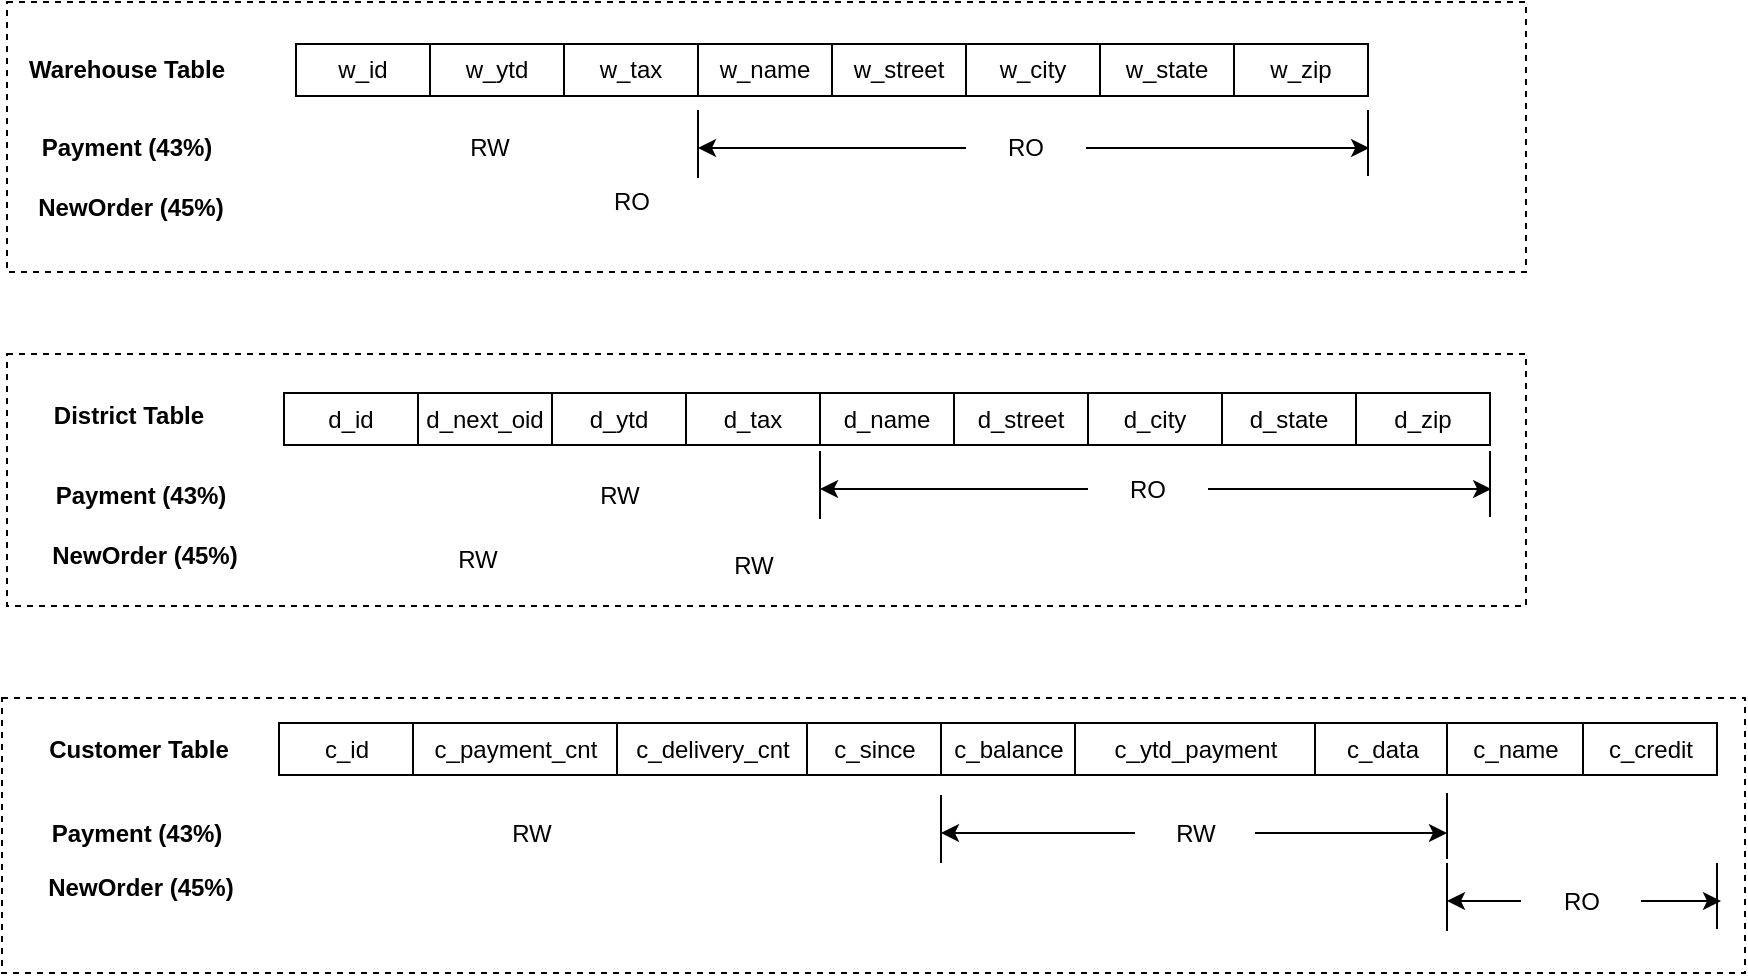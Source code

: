 <mxfile version="24.0.2" type="github" pages="5">
  <diagram name="TPC-C" id="YoWfGW_Q1pRVEKNJeyMN">
    <mxGraphModel dx="1103" dy="614" grid="0" gridSize="10" guides="1" tooltips="1" connect="1" arrows="1" fold="1" page="1" pageScale="1" pageWidth="1600" pageHeight="550" math="0" shadow="0">
      <root>
        <mxCell id="0" />
        <mxCell id="1" parent="0" />
        <mxCell id="2qxT3WYH5yLi-fg2unxa-1" value="w_id" style="rounded=0;whiteSpace=wrap;html=1;" vertex="1" parent="1">
          <mxGeometry x="156" y="45" width="67" height="26" as="geometry" />
        </mxCell>
        <mxCell id="2qxT3WYH5yLi-fg2unxa-2" value="w_ytd" style="rounded=0;whiteSpace=wrap;html=1;" vertex="1" parent="1">
          <mxGeometry x="223" y="45" width="67" height="26" as="geometry" />
        </mxCell>
        <mxCell id="2qxT3WYH5yLi-fg2unxa-3" value="w_name" style="rounded=0;whiteSpace=wrap;html=1;" vertex="1" parent="1">
          <mxGeometry x="357" y="45" width="67" height="26" as="geometry" />
        </mxCell>
        <mxCell id="2qxT3WYH5yLi-fg2unxa-4" value="w_street" style="rounded=0;whiteSpace=wrap;html=1;" vertex="1" parent="1">
          <mxGeometry x="424" y="45" width="67" height="26" as="geometry" />
        </mxCell>
        <mxCell id="2qxT3WYH5yLi-fg2unxa-5" value="w_city" style="rounded=0;whiteSpace=wrap;html=1;" vertex="1" parent="1">
          <mxGeometry x="491" y="45" width="67" height="26" as="geometry" />
        </mxCell>
        <mxCell id="2qxT3WYH5yLi-fg2unxa-6" value="w_state" style="rounded=0;whiteSpace=wrap;html=1;" vertex="1" parent="1">
          <mxGeometry x="558" y="45" width="67" height="26" as="geometry" />
        </mxCell>
        <mxCell id="2qxT3WYH5yLi-fg2unxa-7" value="w_zip" style="rounded=0;whiteSpace=wrap;html=1;" vertex="1" parent="1">
          <mxGeometry x="625" y="45" width="67" height="26" as="geometry" />
        </mxCell>
        <mxCell id="2qxT3WYH5yLi-fg2unxa-8" value="&lt;b&gt;Warehouse Table&lt;/b&gt;" style="text;html=1;align=center;verticalAlign=middle;whiteSpace=wrap;rounded=0;" vertex="1" parent="1">
          <mxGeometry x="13" y="43" width="117" height="30" as="geometry" />
        </mxCell>
        <mxCell id="2qxT3WYH5yLi-fg2unxa-9" value="d_id" style="rounded=0;whiteSpace=wrap;html=1;" vertex="1" parent="1">
          <mxGeometry x="150" y="219.5" width="67" height="26" as="geometry" />
        </mxCell>
        <mxCell id="2qxT3WYH5yLi-fg2unxa-10" value="d_next_oid" style="rounded=0;whiteSpace=wrap;html=1;" vertex="1" parent="1">
          <mxGeometry x="217" y="219.5" width="67" height="26" as="geometry" />
        </mxCell>
        <mxCell id="2qxT3WYH5yLi-fg2unxa-11" value="d_ytd" style="rounded=0;whiteSpace=wrap;html=1;" vertex="1" parent="1">
          <mxGeometry x="284" y="219.5" width="67" height="26" as="geometry" />
        </mxCell>
        <mxCell id="2qxT3WYH5yLi-fg2unxa-12" value="d_tax" style="rounded=0;whiteSpace=wrap;html=1;" vertex="1" parent="1">
          <mxGeometry x="351" y="219.5" width="67" height="26" as="geometry" />
        </mxCell>
        <mxCell id="2qxT3WYH5yLi-fg2unxa-13" value="d_name" style="rounded=0;whiteSpace=wrap;html=1;" vertex="1" parent="1">
          <mxGeometry x="418" y="219.5" width="67" height="26" as="geometry" />
        </mxCell>
        <mxCell id="2qxT3WYH5yLi-fg2unxa-14" value="d_street" style="rounded=0;whiteSpace=wrap;html=1;" vertex="1" parent="1">
          <mxGeometry x="485" y="219.5" width="67" height="26" as="geometry" />
        </mxCell>
        <mxCell id="2qxT3WYH5yLi-fg2unxa-15" value="d_city" style="rounded=0;whiteSpace=wrap;html=1;" vertex="1" parent="1">
          <mxGeometry x="552" y="219.5" width="67" height="26" as="geometry" />
        </mxCell>
        <mxCell id="2qxT3WYH5yLi-fg2unxa-16" value="&lt;b&gt;District Table&lt;/b&gt;" style="text;html=1;align=center;verticalAlign=middle;whiteSpace=wrap;rounded=0;" vertex="1" parent="1">
          <mxGeometry x="14" y="215.5" width="117" height="30" as="geometry" />
        </mxCell>
        <mxCell id="2qxT3WYH5yLi-fg2unxa-17" value="d_state" style="rounded=0;whiteSpace=wrap;html=1;" vertex="1" parent="1">
          <mxGeometry x="619" y="219.5" width="67" height="26" as="geometry" />
        </mxCell>
        <mxCell id="2qxT3WYH5yLi-fg2unxa-18" value="d_zip" style="rounded=0;whiteSpace=wrap;html=1;" vertex="1" parent="1">
          <mxGeometry x="686" y="219.5" width="67" height="26" as="geometry" />
        </mxCell>
        <mxCell id="2qxT3WYH5yLi-fg2unxa-19" value="c_id" style="rounded=0;whiteSpace=wrap;html=1;" vertex="1" parent="1">
          <mxGeometry x="147.5" y="384.5" width="67" height="26" as="geometry" />
        </mxCell>
        <mxCell id="2qxT3WYH5yLi-fg2unxa-20" value="c_payment_cnt" style="rounded=0;whiteSpace=wrap;html=1;" vertex="1" parent="1">
          <mxGeometry x="214.5" y="384.5" width="102" height="26" as="geometry" />
        </mxCell>
        <mxCell id="2qxT3WYH5yLi-fg2unxa-21" value="c_delivery_cnt" style="rounded=0;whiteSpace=wrap;html=1;" vertex="1" parent="1">
          <mxGeometry x="316.5" y="384.5" width="95" height="26" as="geometry" />
        </mxCell>
        <mxCell id="2qxT3WYH5yLi-fg2unxa-22" value="c_since" style="rounded=0;whiteSpace=wrap;html=1;" vertex="1" parent="1">
          <mxGeometry x="411.5" y="384.5" width="67" height="26" as="geometry" />
        </mxCell>
        <mxCell id="2qxT3WYH5yLi-fg2unxa-23" value="c_balance" style="rounded=0;whiteSpace=wrap;html=1;" vertex="1" parent="1">
          <mxGeometry x="478.5" y="384.5" width="67" height="26" as="geometry" />
        </mxCell>
        <mxCell id="2qxT3WYH5yLi-fg2unxa-24" value="c_ytd_payment" style="rounded=0;whiteSpace=wrap;html=1;" vertex="1" parent="1">
          <mxGeometry x="545.5" y="384.5" width="120" height="26" as="geometry" />
        </mxCell>
        <mxCell id="2qxT3WYH5yLi-fg2unxa-25" value="c_data" style="rounded=0;whiteSpace=wrap;html=1;" vertex="1" parent="1">
          <mxGeometry x="665.5" y="384.5" width="67" height="26" as="geometry" />
        </mxCell>
        <mxCell id="2qxT3WYH5yLi-fg2unxa-26" value="&lt;b&gt;Customer Table&lt;/b&gt;" style="text;html=1;align=center;verticalAlign=middle;whiteSpace=wrap;rounded=0;" vertex="1" parent="1">
          <mxGeometry x="18.5" y="382.5" width="117" height="30" as="geometry" />
        </mxCell>
        <mxCell id="2qxT3WYH5yLi-fg2unxa-27" value="c_name" style="rounded=0;whiteSpace=wrap;html=1;" vertex="1" parent="1">
          <mxGeometry x="731.5" y="384.5" width="68" height="26" as="geometry" />
        </mxCell>
        <mxCell id="2qxT3WYH5yLi-fg2unxa-28" value="c_credit" style="rounded=0;whiteSpace=wrap;html=1;" vertex="1" parent="1">
          <mxGeometry x="799.5" y="384.5" width="67" height="26" as="geometry" />
        </mxCell>
        <mxCell id="2qxT3WYH5yLi-fg2unxa-29" value="&lt;b&gt;Payment (43%)&lt;/b&gt;" style="text;html=1;align=center;verticalAlign=middle;whiteSpace=wrap;rounded=0;" vertex="1" parent="1">
          <mxGeometry x="13" y="82" width="117" height="30" as="geometry" />
        </mxCell>
        <mxCell id="2qxT3WYH5yLi-fg2unxa-30" value="&lt;b&gt;NewOrder (45%)&lt;/b&gt;" style="text;html=1;align=center;verticalAlign=middle;whiteSpace=wrap;rounded=0;" vertex="1" parent="1">
          <mxGeometry x="15" y="112" width="117" height="30" as="geometry" />
        </mxCell>
        <mxCell id="2qxT3WYH5yLi-fg2unxa-31" value="RW" style="text;html=1;align=center;verticalAlign=middle;whiteSpace=wrap;rounded=0;" vertex="1" parent="1">
          <mxGeometry x="223" y="82" width="60" height="30" as="geometry" />
        </mxCell>
        <mxCell id="2qxT3WYH5yLi-fg2unxa-32" value="" style="endArrow=none;html=1;rounded=0;" edge="1" parent="1">
          <mxGeometry width="50" height="50" relative="1" as="geometry">
            <mxPoint x="357" y="112" as="sourcePoint" />
            <mxPoint x="357" y="78" as="targetPoint" />
          </mxGeometry>
        </mxCell>
        <mxCell id="2qxT3WYH5yLi-fg2unxa-33" value="w_tax" style="rounded=0;whiteSpace=wrap;html=1;" vertex="1" parent="1">
          <mxGeometry x="290" y="45" width="67" height="26" as="geometry" />
        </mxCell>
        <mxCell id="2qxT3WYH5yLi-fg2unxa-34" value="" style="endArrow=none;html=1;rounded=0;" edge="1" parent="1">
          <mxGeometry width="50" height="50" relative="1" as="geometry">
            <mxPoint x="692" y="111" as="sourcePoint" />
            <mxPoint x="692" y="78" as="targetPoint" />
          </mxGeometry>
        </mxCell>
        <mxCell id="2qxT3WYH5yLi-fg2unxa-39" style="edgeStyle=orthogonalEdgeStyle;rounded=0;orthogonalLoop=1;jettySize=auto;html=1;" edge="1" parent="1" source="2qxT3WYH5yLi-fg2unxa-35">
          <mxGeometry relative="1" as="geometry">
            <mxPoint x="692.6" y="97" as="targetPoint" />
          </mxGeometry>
        </mxCell>
        <mxCell id="2qxT3WYH5yLi-fg2unxa-35" value="RO" style="text;html=1;align=center;verticalAlign=middle;whiteSpace=wrap;rounded=0;" vertex="1" parent="1">
          <mxGeometry x="491" y="82" width="60" height="30" as="geometry" />
        </mxCell>
        <mxCell id="2qxT3WYH5yLi-fg2unxa-36" value="RO" style="text;html=1;align=center;verticalAlign=middle;whiteSpace=wrap;rounded=0;" vertex="1" parent="1">
          <mxGeometry x="293.5" y="109" width="60" height="30" as="geometry" />
        </mxCell>
        <mxCell id="2qxT3WYH5yLi-fg2unxa-37" value="" style="endArrow=classic;html=1;rounded=0;exitX=0;exitY=0.5;exitDx=0;exitDy=0;" edge="1" parent="1" source="2qxT3WYH5yLi-fg2unxa-35">
          <mxGeometry width="50" height="50" relative="1" as="geometry">
            <mxPoint x="346" y="218" as="sourcePoint" />
            <mxPoint x="357" y="97" as="targetPoint" />
          </mxGeometry>
        </mxCell>
        <mxCell id="2qxT3WYH5yLi-fg2unxa-41" value="&lt;b&gt;Payment (43%)&lt;/b&gt;" style="text;html=1;align=center;verticalAlign=middle;whiteSpace=wrap;rounded=0;" vertex="1" parent="1">
          <mxGeometry x="20" y="255.5" width="117" height="30" as="geometry" />
        </mxCell>
        <mxCell id="2qxT3WYH5yLi-fg2unxa-42" value="&lt;b&gt;NewOrder (45%)&lt;/b&gt;" style="text;html=1;align=center;verticalAlign=middle;whiteSpace=wrap;rounded=0;" vertex="1" parent="1">
          <mxGeometry x="22" y="285.5" width="117" height="30" as="geometry" />
        </mxCell>
        <mxCell id="2qxT3WYH5yLi-fg2unxa-43" value="RW" style="text;html=1;align=center;verticalAlign=middle;whiteSpace=wrap;rounded=0;" vertex="1" parent="1">
          <mxGeometry x="287.5" y="255.5" width="60" height="30" as="geometry" />
        </mxCell>
        <mxCell id="2qxT3WYH5yLi-fg2unxa-44" value="" style="endArrow=none;html=1;rounded=0;" edge="1" parent="1">
          <mxGeometry width="50" height="50" relative="1" as="geometry">
            <mxPoint x="418" y="282.5" as="sourcePoint" />
            <mxPoint x="418" y="248.5" as="targetPoint" />
          </mxGeometry>
        </mxCell>
        <mxCell id="2qxT3WYH5yLi-fg2unxa-45" value="" style="endArrow=none;html=1;rounded=0;" edge="1" parent="1">
          <mxGeometry width="50" height="50" relative="1" as="geometry">
            <mxPoint x="753" y="281.5" as="sourcePoint" />
            <mxPoint x="753" y="248.5" as="targetPoint" />
          </mxGeometry>
        </mxCell>
        <mxCell id="2qxT3WYH5yLi-fg2unxa-46" style="edgeStyle=orthogonalEdgeStyle;rounded=0;orthogonalLoop=1;jettySize=auto;html=1;" edge="1" parent="1" source="2qxT3WYH5yLi-fg2unxa-47">
          <mxGeometry relative="1" as="geometry">
            <mxPoint x="753.6" y="267.5" as="targetPoint" />
          </mxGeometry>
        </mxCell>
        <mxCell id="2qxT3WYH5yLi-fg2unxa-47" value="RO" style="text;html=1;align=center;verticalAlign=middle;whiteSpace=wrap;rounded=0;" vertex="1" parent="1">
          <mxGeometry x="552" y="252.5" width="60" height="30" as="geometry" />
        </mxCell>
        <mxCell id="2qxT3WYH5yLi-fg2unxa-48" value="" style="endArrow=classic;html=1;rounded=0;exitX=0;exitY=0.5;exitDx=0;exitDy=0;" edge="1" parent="1" source="2qxT3WYH5yLi-fg2unxa-47">
          <mxGeometry width="50" height="50" relative="1" as="geometry">
            <mxPoint x="407" y="388.5" as="sourcePoint" />
            <mxPoint x="418" y="267.5" as="targetPoint" />
          </mxGeometry>
        </mxCell>
        <mxCell id="2qxT3WYH5yLi-fg2unxa-49" value="RW" style="text;html=1;align=center;verticalAlign=middle;whiteSpace=wrap;rounded=0;" vertex="1" parent="1">
          <mxGeometry x="217" y="287.5" width="60" height="30" as="geometry" />
        </mxCell>
        <mxCell id="2qxT3WYH5yLi-fg2unxa-50" value="RW" style="text;html=1;align=center;verticalAlign=middle;whiteSpace=wrap;rounded=0;" vertex="1" parent="1">
          <mxGeometry x="354.5" y="290.5" width="60" height="30" as="geometry" />
        </mxCell>
        <mxCell id="2qxT3WYH5yLi-fg2unxa-51" value="&lt;b&gt;Payment (43%)&lt;/b&gt;" style="text;html=1;align=center;verticalAlign=middle;whiteSpace=wrap;rounded=0;" vertex="1" parent="1">
          <mxGeometry x="17.5" y="424.5" width="117" height="30" as="geometry" />
        </mxCell>
        <mxCell id="2qxT3WYH5yLi-fg2unxa-52" value="&lt;b&gt;NewOrder (45%)&lt;/b&gt;" style="text;html=1;align=center;verticalAlign=middle;whiteSpace=wrap;rounded=0;" vertex="1" parent="1">
          <mxGeometry x="19.5" y="451.5" width="117" height="30" as="geometry" />
        </mxCell>
        <mxCell id="2qxT3WYH5yLi-fg2unxa-53" value="RW" style="text;html=1;align=center;verticalAlign=middle;whiteSpace=wrap;rounded=0;" vertex="1" parent="1">
          <mxGeometry x="243.5" y="424.5" width="60" height="30" as="geometry" />
        </mxCell>
        <mxCell id="2qxT3WYH5yLi-fg2unxa-54" value="" style="endArrow=none;html=1;rounded=0;" edge="1" parent="1">
          <mxGeometry width="50" height="50" relative="1" as="geometry">
            <mxPoint x="478.5" y="454.5" as="sourcePoint" />
            <mxPoint x="478.5" y="420.5" as="targetPoint" />
          </mxGeometry>
        </mxCell>
        <mxCell id="2qxT3WYH5yLi-fg2unxa-55" value="" style="endArrow=none;html=1;rounded=0;" edge="1" parent="1">
          <mxGeometry width="50" height="50" relative="1" as="geometry">
            <mxPoint x="731.5" y="452.5" as="sourcePoint" />
            <mxPoint x="731.5" y="419.5" as="targetPoint" />
          </mxGeometry>
        </mxCell>
        <mxCell id="2qxT3WYH5yLi-fg2unxa-56" style="edgeStyle=orthogonalEdgeStyle;rounded=0;orthogonalLoop=1;jettySize=auto;html=1;" edge="1" parent="1" source="2qxT3WYH5yLi-fg2unxa-57">
          <mxGeometry relative="1" as="geometry">
            <mxPoint x="731.5" y="439.5" as="targetPoint" />
          </mxGeometry>
        </mxCell>
        <mxCell id="2qxT3WYH5yLi-fg2unxa-57" value="RW" style="text;html=1;align=center;verticalAlign=middle;whiteSpace=wrap;rounded=0;" vertex="1" parent="1">
          <mxGeometry x="575.5" y="424.5" width="60" height="30" as="geometry" />
        </mxCell>
        <mxCell id="2qxT3WYH5yLi-fg2unxa-58" value="" style="endArrow=classic;html=1;rounded=0;exitX=0;exitY=0.5;exitDx=0;exitDy=0;" edge="1" parent="1" source="2qxT3WYH5yLi-fg2unxa-57">
          <mxGeometry width="50" height="50" relative="1" as="geometry">
            <mxPoint x="467.5" y="560.5" as="sourcePoint" />
            <mxPoint x="478.5" y="439.5" as="targetPoint" />
          </mxGeometry>
        </mxCell>
        <mxCell id="2qxT3WYH5yLi-fg2unxa-59" value="" style="endArrow=none;html=1;rounded=0;" edge="1" parent="1">
          <mxGeometry width="50" height="50" relative="1" as="geometry">
            <mxPoint x="731.5" y="488.5" as="sourcePoint" />
            <mxPoint x="731.5" y="454.5" as="targetPoint" />
          </mxGeometry>
        </mxCell>
        <mxCell id="2qxT3WYH5yLi-fg2unxa-60" value="" style="endArrow=none;html=1;rounded=0;" edge="1" parent="1">
          <mxGeometry width="50" height="50" relative="1" as="geometry">
            <mxPoint x="866.5" y="487.5" as="sourcePoint" />
            <mxPoint x="866.5" y="454.5" as="targetPoint" />
          </mxGeometry>
        </mxCell>
        <mxCell id="2qxT3WYH5yLi-fg2unxa-61" style="edgeStyle=orthogonalEdgeStyle;rounded=0;orthogonalLoop=1;jettySize=auto;html=1;" edge="1" parent="1" source="2qxT3WYH5yLi-fg2unxa-62">
          <mxGeometry relative="1" as="geometry">
            <mxPoint x="868.5" y="473.5" as="targetPoint" />
          </mxGeometry>
        </mxCell>
        <mxCell id="2qxT3WYH5yLi-fg2unxa-62" value="RO" style="text;html=1;align=center;verticalAlign=middle;whiteSpace=wrap;rounded=0;" vertex="1" parent="1">
          <mxGeometry x="768.5" y="458.5" width="60" height="30" as="geometry" />
        </mxCell>
        <mxCell id="2qxT3WYH5yLi-fg2unxa-63" value="" style="endArrow=classic;html=1;rounded=0;exitX=0;exitY=0.5;exitDx=0;exitDy=0;" edge="1" parent="1" source="2qxT3WYH5yLi-fg2unxa-62">
          <mxGeometry width="50" height="50" relative="1" as="geometry">
            <mxPoint x="720.5" y="594.5" as="sourcePoint" />
            <mxPoint x="731.5" y="473.5" as="targetPoint" />
          </mxGeometry>
        </mxCell>
        <mxCell id="N5fn016P1N9cORGSPDHg-1" value="" style="rounded=0;whiteSpace=wrap;html=1;fillColor=none;dashed=1;" vertex="1" parent="1">
          <mxGeometry x="11.5" y="24" width="759.5" height="135" as="geometry" />
        </mxCell>
        <mxCell id="N5fn016P1N9cORGSPDHg-2" value="" style="rounded=0;whiteSpace=wrap;html=1;fillColor=none;dashed=1;" vertex="1" parent="1">
          <mxGeometry x="11.5" y="200" width="759.5" height="126" as="geometry" />
        </mxCell>
        <mxCell id="N5fn016P1N9cORGSPDHg-3" value="" style="rounded=0;whiteSpace=wrap;html=1;fillColor=none;dashed=1;" vertex="1" parent="1">
          <mxGeometry x="9" y="372" width="871.5" height="137.5" as="geometry" />
        </mxCell>
      </root>
    </mxGraphModel>
  </diagram>
  <diagram id="To6v42EuYQBF89Zu2YXg" name="AuctionMark">
    <mxGraphModel dx="1021" dy="568" grid="0" gridSize="10" guides="1" tooltips="1" connect="1" arrows="1" fold="1" page="1" pageScale="1" pageWidth="1600" pageHeight="550" math="0" shadow="0">
      <root>
        <mxCell id="0" />
        <mxCell id="1" parent="0" />
        <mxCell id="BgdPx1QAClYQI3ikwwbQ-1" value="u_id" style="rounded=0;whiteSpace=wrap;html=1;" vertex="1" parent="1">
          <mxGeometry x="156" y="45" width="67" height="26" as="geometry" />
        </mxCell>
        <mxCell id="BgdPx1QAClYQI3ikwwbQ-2" value="u_rating" style="rounded=0;whiteSpace=wrap;html=1;" vertex="1" parent="1">
          <mxGeometry x="223" y="45" width="67" height="26" as="geometry" />
        </mxCell>
        <mxCell id="BgdPx1QAClYQI3ikwwbQ-3" value="u_r_id" style="rounded=0;whiteSpace=wrap;html=1;" vertex="1" parent="1">
          <mxGeometry x="357" y="45" width="67" height="26" as="geometry" />
        </mxCell>
        <mxCell id="BgdPx1QAClYQI3ikwwbQ-4" value="u_sattr0~7" style="rounded=0;whiteSpace=wrap;html=1;" vertex="1" parent="1">
          <mxGeometry x="424" y="45" width="94" height="26" as="geometry" />
        </mxCell>
        <mxCell id="BgdPx1QAClYQI3ikwwbQ-5" value="u_balance" style="rounded=0;whiteSpace=wrap;html=1;" vertex="1" parent="1">
          <mxGeometry x="518" y="45" width="67" height="26" as="geometry" />
        </mxCell>
        <mxCell id="BgdPx1QAClYQI3ikwwbQ-8" value="&lt;b&gt;User Table&lt;/b&gt;" style="text;html=1;align=center;verticalAlign=middle;whiteSpace=wrap;rounded=0;" vertex="1" parent="1">
          <mxGeometry x="13" y="43" width="117" height="30" as="geometry" />
        </mxCell>
        <mxCell id="BgdPx1QAClYQI3ikwwbQ-9" value="u_created" style="rounded=0;whiteSpace=wrap;html=1;" vertex="1" parent="1">
          <mxGeometry x="290" y="45" width="67" height="26" as="geometry" />
        </mxCell>
        <mxCell id="BgdPx1QAClYQI3ikwwbQ-10" value="&lt;b&gt;GetUserInfo (10%)&lt;/b&gt;" style="text;html=1;align=center;verticalAlign=middle;whiteSpace=wrap;rounded=0;" vertex="1" parent="1">
          <mxGeometry x="17" y="82" width="117" height="30" as="geometry" />
        </mxCell>
        <mxCell id="BgdPx1QAClYQI3ikwwbQ-11" value="&lt;b&gt;NewItem (5%)&lt;/b&gt;" style="text;html=1;align=center;verticalAlign=middle;whiteSpace=wrap;rounded=0;" vertex="1" parent="1">
          <mxGeometry x="17" y="110" width="117" height="30" as="geometry" />
        </mxCell>
        <mxCell id="Pkq-g2f9kjL5ydHF5tJS-1" value="" style="endArrow=none;html=1;rounded=0;" edge="1" parent="1">
          <mxGeometry width="50" height="50" relative="1" as="geometry">
            <mxPoint x="225" y="107" as="sourcePoint" />
            <mxPoint x="225" y="73" as="targetPoint" />
          </mxGeometry>
        </mxCell>
        <mxCell id="Pkq-g2f9kjL5ydHF5tJS-2" value="" style="endArrow=none;html=1;rounded=0;" edge="1" parent="1">
          <mxGeometry width="50" height="50" relative="1" as="geometry">
            <mxPoint x="585" y="106" as="sourcePoint" />
            <mxPoint x="585" y="73" as="targetPoint" />
          </mxGeometry>
        </mxCell>
        <mxCell id="Pkq-g2f9kjL5ydHF5tJS-3" style="edgeStyle=orthogonalEdgeStyle;rounded=0;orthogonalLoop=1;jettySize=auto;html=1;" edge="1" parent="1" source="Pkq-g2f9kjL5ydHF5tJS-4">
          <mxGeometry relative="1" as="geometry">
            <mxPoint x="584" y="92" as="targetPoint" />
          </mxGeometry>
        </mxCell>
        <mxCell id="Pkq-g2f9kjL5ydHF5tJS-4" value="RO" style="text;html=1;align=center;verticalAlign=middle;whiteSpace=wrap;rounded=0;" vertex="1" parent="1">
          <mxGeometry x="371" y="77" width="60" height="30" as="geometry" />
        </mxCell>
        <mxCell id="Pkq-g2f9kjL5ydHF5tJS-5" value="" style="endArrow=classic;html=1;rounded=0;exitX=0;exitY=0.5;exitDx=0;exitDy=0;" edge="1" parent="1" source="Pkq-g2f9kjL5ydHF5tJS-4">
          <mxGeometry width="50" height="50" relative="1" as="geometry">
            <mxPoint x="214" y="213" as="sourcePoint" />
            <mxPoint x="225" y="92" as="targetPoint" />
          </mxGeometry>
        </mxCell>
        <mxCell id="Pkq-g2f9kjL5ydHF5tJS-6" value="RW" style="text;html=1;align=center;verticalAlign=middle;whiteSpace=wrap;rounded=0;" vertex="1" parent="1">
          <mxGeometry x="518" y="107" width="60" height="30" as="geometry" />
        </mxCell>
        <mxCell id="Pkq-g2f9kjL5ydHF5tJS-12" value="&lt;b&gt;Item Table&lt;/b&gt;" style="text;html=1;align=center;verticalAlign=middle;whiteSpace=wrap;rounded=0;" vertex="1" parent="1">
          <mxGeometry x="10" y="202" width="117" height="30" as="geometry" />
        </mxCell>
        <mxCell id="Pkq-g2f9kjL5ydHF5tJS-15" value="" style="group" vertex="1" connectable="0" parent="1">
          <mxGeometry x="150" y="206" width="696" height="26" as="geometry" />
        </mxCell>
        <mxCell id="Pkq-g2f9kjL5ydHF5tJS-7" value="i_id" style="rounded=0;whiteSpace=wrap;html=1;" vertex="1" parent="Pkq-g2f9kjL5ydHF5tJS-15">
          <mxGeometry width="87.985" height="26" as="geometry" />
        </mxCell>
        <mxCell id="Pkq-g2f9kjL5ydHF5tJS-8" value="i_description" style="rounded=0;whiteSpace=wrap;html=1;" vertex="1" parent="Pkq-g2f9kjL5ydHF5tJS-15">
          <mxGeometry x="87.985" width="87.985" height="26" as="geometry" />
        </mxCell>
        <mxCell id="Pkq-g2f9kjL5ydHF5tJS-9" value="i_num_images" style="rounded=0;whiteSpace=wrap;html=1;" vertex="1" parent="Pkq-g2f9kjL5ydHF5tJS-15">
          <mxGeometry x="263.955" width="87.985" height="26" as="geometry" />
        </mxCell>
        <mxCell id="Pkq-g2f9kjL5ydHF5tJS-10" value="i_status" style="rounded=0;whiteSpace=wrap;html=1;" vertex="1" parent="Pkq-g2f9kjL5ydHF5tJS-15">
          <mxGeometry x="351.944" width="87.801" height="26" as="geometry" />
        </mxCell>
        <mxCell id="Pkq-g2f9kjL5ydHF5tJS-11" value="i_current_price" style="rounded=0;whiteSpace=wrap;html=1;" vertex="1" parent="Pkq-g2f9kjL5ydHF5tJS-15">
          <mxGeometry x="439.748" width="132.634" height="26" as="geometry" />
        </mxCell>
        <mxCell id="Pkq-g2f9kjL5ydHF5tJS-13" value="i_num_bids" style="rounded=0;whiteSpace=wrap;html=1;" vertex="1" parent="Pkq-g2f9kjL5ydHF5tJS-15">
          <mxGeometry x="175.97" width="87.985" height="26" as="geometry" />
        </mxCell>
        <mxCell id="Pkq-g2f9kjL5ydHF5tJS-14" value="i_init_price" style="rounded=0;whiteSpace=wrap;html=1;" vertex="1" parent="Pkq-g2f9kjL5ydHF5tJS-15">
          <mxGeometry x="572.382" width="87.985" height="26" as="geometry" />
        </mxCell>
        <mxCell id="Pkq-g2f9kjL5ydHF5tJS-16" value="&lt;b&gt;UpdateItem (5%)&lt;/b&gt;" style="text;html=1;align=center;verticalAlign=middle;whiteSpace=wrap;rounded=0;" vertex="1" parent="1">
          <mxGeometry x="17" y="248" width="117" height="30" as="geometry" />
        </mxCell>
        <mxCell id="Pkq-g2f9kjL5ydHF5tJS-17" value="&lt;b&gt;NewBids (25%)&lt;/b&gt;" style="text;html=1;align=center;verticalAlign=middle;whiteSpace=wrap;rounded=0;" vertex="1" parent="1">
          <mxGeometry x="17" y="278" width="117" height="30" as="geometry" />
        </mxCell>
        <mxCell id="Pkq-g2f9kjL5ydHF5tJS-18" value="&lt;b&gt;PostAuction (5%)&lt;/b&gt;" style="text;html=1;align=center;verticalAlign=middle;whiteSpace=wrap;rounded=0;" vertex="1" parent="1">
          <mxGeometry x="17" y="308" width="117" height="30" as="geometry" />
        </mxCell>
        <mxCell id="Pkq-g2f9kjL5ydHF5tJS-19" value="&lt;b&gt;GetIem (40%)&lt;/b&gt;" style="text;html=1;align=center;verticalAlign=middle;whiteSpace=wrap;rounded=0;" vertex="1" parent="1">
          <mxGeometry x="20" y="340" width="117" height="30" as="geometry" />
        </mxCell>
        <mxCell id="Pkq-g2f9kjL5ydHF5tJS-20" value="RW" style="text;html=1;align=center;verticalAlign=middle;whiteSpace=wrap;rounded=0;" vertex="1" parent="1">
          <mxGeometry x="251" y="248" width="60" height="30" as="geometry" />
        </mxCell>
        <mxCell id="Pkq-g2f9kjL5ydHF5tJS-21" value="RW" style="text;html=1;align=center;verticalAlign=middle;whiteSpace=wrap;rounded=0;" vertex="1" parent="1">
          <mxGeometry x="337" y="275" width="60" height="30" as="geometry" />
        </mxCell>
        <mxCell id="Pkq-g2f9kjL5ydHF5tJS-22" value="RW" style="text;html=1;align=center;verticalAlign=middle;whiteSpace=wrap;rounded=0;" vertex="1" parent="1">
          <mxGeometry x="514" y="305" width="60" height="30" as="geometry" />
        </mxCell>
        <mxCell id="Pkq-g2f9kjL5ydHF5tJS-23" value="" style="endArrow=none;html=1;rounded=0;" edge="1" parent="1">
          <mxGeometry width="50" height="50" relative="1" as="geometry">
            <mxPoint x="590" y="372" as="sourcePoint" />
            <mxPoint x="590" y="338" as="targetPoint" />
          </mxGeometry>
        </mxCell>
        <mxCell id="Pkq-g2f9kjL5ydHF5tJS-24" value="" style="endArrow=none;html=1;rounded=0;" edge="1" parent="1">
          <mxGeometry width="50" height="50" relative="1" as="geometry">
            <mxPoint x="809" y="373.5" as="sourcePoint" />
            <mxPoint x="809" y="340.5" as="targetPoint" />
          </mxGeometry>
        </mxCell>
        <mxCell id="Pkq-g2f9kjL5ydHF5tJS-25" style="edgeStyle=orthogonalEdgeStyle;rounded=0;orthogonalLoop=1;jettySize=auto;html=1;" edge="1" parent="1" source="Pkq-g2f9kjL5ydHF5tJS-26">
          <mxGeometry relative="1" as="geometry">
            <mxPoint x="812" y="357" as="targetPoint" />
          </mxGeometry>
        </mxCell>
        <mxCell id="Pkq-g2f9kjL5ydHF5tJS-26" value="RO" style="text;html=1;align=center;verticalAlign=middle;whiteSpace=wrap;rounded=0;" vertex="1" parent="1">
          <mxGeometry x="663" y="342" width="60" height="30" as="geometry" />
        </mxCell>
        <mxCell id="Pkq-g2f9kjL5ydHF5tJS-27" value="" style="endArrow=classic;html=1;rounded=0;exitX=0;exitY=0.5;exitDx=0;exitDy=0;" edge="1" parent="1" source="Pkq-g2f9kjL5ydHF5tJS-26">
          <mxGeometry width="50" height="50" relative="1" as="geometry">
            <mxPoint x="579" y="478" as="sourcePoint" />
            <mxPoint x="590" y="357" as="targetPoint" />
          </mxGeometry>
        </mxCell>
        <mxCell id="Z6AUZ1Jp2vPnHAz9jclM-1" value="" style="rounded=0;whiteSpace=wrap;html=1;fillColor=none;dashed=1;" vertex="1" parent="1">
          <mxGeometry x="17" y="24.5" width="594" height="123.5" as="geometry" />
        </mxCell>
        <mxCell id="Z6AUZ1Jp2vPnHAz9jclM-2" value="" style="rounded=0;whiteSpace=wrap;html=1;fillColor=none;dashed=1;" vertex="1" parent="1">
          <mxGeometry x="13" y="191" width="813" height="195" as="geometry" />
        </mxCell>
      </root>
    </mxGraphModel>
  </diagram>
  <diagram id="WKokNs-mF1-wA9LDlXa2" name="SEATS">
    <mxGraphModel dx="1061" dy="590" grid="0" gridSize="10" guides="1" tooltips="1" connect="1" arrows="1" fold="1" page="1" pageScale="1" pageWidth="1600" pageHeight="550" math="0" shadow="0">
      <root>
        <mxCell id="0" />
        <mxCell id="1" parent="0" />
        <mxCell id="4gLa6SMU0wo-j8r0aYyX-3" value="" style="rounded=0;whiteSpace=wrap;html=1;fillColor=none;dashed=1;" vertex="1" parent="1">
          <mxGeometry x="19" y="359" width="845" height="174.5" as="geometry" />
        </mxCell>
        <mxCell id="4gLa6SMU0wo-j8r0aYyX-2" value="" style="rounded=0;whiteSpace=wrap;html=1;fillColor=none;dashed=1;" vertex="1" parent="1">
          <mxGeometry x="20.5" y="195" width="577" height="131.5" as="geometry" />
        </mxCell>
        <mxCell id="QU2Zv5FVfCtXoYig0ARr-1" value="c_id" style="rounded=0;whiteSpace=wrap;html=1;" vertex="1" parent="1">
          <mxGeometry x="156" y="45" width="67" height="26" as="geometry" />
        </mxCell>
        <mxCell id="QU2Zv5FVfCtXoYig0ARr-2" value="c_sattr00~19" style="rounded=0;whiteSpace=wrap;html=1;" vertex="1" parent="1">
          <mxGeometry x="223" y="45" width="90" height="26" as="geometry" />
        </mxCell>
        <mxCell id="QU2Zv5FVfCtXoYig0ARr-6" value="&lt;b&gt;Customer Table&lt;/b&gt;" style="text;html=1;align=center;verticalAlign=middle;whiteSpace=wrap;rounded=0;" vertex="1" parent="1">
          <mxGeometry x="19" y="43" width="117" height="30" as="geometry" />
        </mxCell>
        <mxCell id="QU2Zv5FVfCtXoYig0ARr-16" value="c_iattr00~09" style="rounded=0;whiteSpace=wrap;html=1;" vertex="1" parent="1">
          <mxGeometry x="313" y="45" width="90" height="26" as="geometry" />
        </mxCell>
        <mxCell id="QU2Zv5FVfCtXoYig0ARr-17" value="c_iattr10~15" style="rounded=0;whiteSpace=wrap;html=1;" vertex="1" parent="1">
          <mxGeometry x="403" y="45" width="90" height="26" as="geometry" />
        </mxCell>
        <mxCell id="QU2Zv5FVfCtXoYig0ARr-18" value="c_iattr16~19" style="rounded=0;whiteSpace=wrap;html=1;" vertex="1" parent="1">
          <mxGeometry x="493" y="45" width="90" height="26" as="geometry" />
        </mxCell>
        <mxCell id="QU2Zv5FVfCtXoYig0ARr-19" value="&lt;b&gt;UpdateCustomer (10%)&lt;/b&gt;" style="text;html=1;align=center;verticalAlign=middle;whiteSpace=wrap;rounded=0;" vertex="1" parent="1">
          <mxGeometry x="19" y="82" width="122" height="30" as="geometry" />
        </mxCell>
        <mxCell id="QU2Zv5FVfCtXoYig0ARr-20" value="&lt;b&gt;NewReservation (35%)&lt;/b&gt;" style="text;html=1;align=center;verticalAlign=middle;whiteSpace=wrap;rounded=0;" vertex="1" parent="1">
          <mxGeometry x="19" y="123" width="122" height="30" as="geometry" />
        </mxCell>
        <mxCell id="98YTa4A8A3PRNbzRz3h1-1" value="RW" style="text;html=1;align=center;verticalAlign=middle;whiteSpace=wrap;rounded=0;" vertex="1" parent="1">
          <mxGeometry x="328" y="82" width="60" height="30" as="geometry" />
        </mxCell>
        <mxCell id="98YTa4A8A3PRNbzRz3h1-2" value="RW" style="text;html=1;align=center;verticalAlign=middle;whiteSpace=wrap;rounded=0;" vertex="1" parent="1">
          <mxGeometry x="418" y="127" width="60" height="30" as="geometry" />
        </mxCell>
        <mxCell id="98YTa4A8A3PRNbzRz3h1-3" value="ff_c_id" style="rounded=0;whiteSpace=wrap;html=1;" vertex="1" parent="1">
          <mxGeometry x="156.5" y="208.75" width="67" height="26" as="geometry" />
        </mxCell>
        <mxCell id="98YTa4A8A3PRNbzRz3h1-4" value="ff_al_id" style="rounded=0;whiteSpace=wrap;html=1;" vertex="1" parent="1">
          <mxGeometry x="223.5" y="208.75" width="90" height="26" as="geometry" />
        </mxCell>
        <mxCell id="98YTa4A8A3PRNbzRz3h1-5" value="&lt;b&gt;Frequent_Flyer Table&lt;/b&gt;" style="text;html=1;align=center;verticalAlign=middle;whiteSpace=wrap;rounded=0;" vertex="1" parent="1">
          <mxGeometry x="19.5" y="206.75" width="117" height="30" as="geometry" />
        </mxCell>
        <mxCell id="98YTa4A8A3PRNbzRz3h1-6" value="ff_iattr00~09" style="rounded=0;whiteSpace=wrap;html=1;" vertex="1" parent="1">
          <mxGeometry x="313.5" y="208.75" width="90" height="26" as="geometry" />
        </mxCell>
        <mxCell id="98YTa4A8A3PRNbzRz3h1-7" value="ff_iattr10~14" style="rounded=0;whiteSpace=wrap;html=1;" vertex="1" parent="1">
          <mxGeometry x="403.5" y="208.75" width="90" height="26" as="geometry" />
        </mxCell>
        <mxCell id="98YTa4A8A3PRNbzRz3h1-9" value="&lt;b&gt;UpdateCustomer (10%)&lt;/b&gt;" style="text;html=1;align=center;verticalAlign=middle;whiteSpace=wrap;rounded=0;" vertex="1" parent="1">
          <mxGeometry x="19.5" y="245.75" width="122" height="30" as="geometry" />
        </mxCell>
        <mxCell id="98YTa4A8A3PRNbzRz3h1-10" value="&lt;b&gt;NewReservation (35%)&lt;/b&gt;" style="text;html=1;align=center;verticalAlign=middle;whiteSpace=wrap;rounded=0;" vertex="1" parent="1">
          <mxGeometry x="19.5" y="286.75" width="122" height="30" as="geometry" />
        </mxCell>
        <mxCell id="98YTa4A8A3PRNbzRz3h1-11" value="RW" style="text;html=1;align=center;verticalAlign=middle;whiteSpace=wrap;rounded=0;" vertex="1" parent="1">
          <mxGeometry x="328.5" y="245.75" width="60" height="30" as="geometry" />
        </mxCell>
        <mxCell id="98YTa4A8A3PRNbzRz3h1-12" value="RW" style="text;html=1;align=center;verticalAlign=middle;whiteSpace=wrap;rounded=0;" vertex="1" parent="1">
          <mxGeometry x="418.5" y="290.75" width="60" height="30" as="geometry" />
        </mxCell>
        <mxCell id="98YTa4A8A3PRNbzRz3h1-13" value="&lt;b&gt;Flight Table&lt;/b&gt;" style="text;html=1;align=center;verticalAlign=middle;whiteSpace=wrap;rounded=0;" vertex="1" parent="1">
          <mxGeometry x="19" y="373.5" width="117" height="30" as="geometry" />
        </mxCell>
        <mxCell id="98YTa4A8A3PRNbzRz3h1-14" value="f_id" style="rounded=0;whiteSpace=wrap;html=1;" vertex="1" parent="1">
          <mxGeometry x="156" y="375.5" width="67" height="26" as="geometry" />
        </mxCell>
        <mxCell id="98YTa4A8A3PRNbzRz3h1-15" value="f_al_id" style="rounded=0;whiteSpace=wrap;html=1;" vertex="1" parent="1">
          <mxGeometry x="223" y="375.5" width="90" height="26" as="geometry" />
        </mxCell>
        <mxCell id="98YTa4A8A3PRNbzRz3h1-16" value="f_depart_ap_id" style="rounded=0;whiteSpace=wrap;html=1;" vertex="1" parent="1">
          <mxGeometry x="313" y="375.5" width="90" height="26" as="geometry" />
        </mxCell>
        <mxCell id="98YTa4A8A3PRNbzRz3h1-17" value="f_depart_time" style="rounded=0;whiteSpace=wrap;html=1;" vertex="1" parent="1">
          <mxGeometry x="403" y="375.5" width="90" height="26" as="geometry" />
        </mxCell>
        <mxCell id="98YTa4A8A3PRNbzRz3h1-18" value="f_arrive_time" style="rounded=0;whiteSpace=wrap;html=1;" vertex="1" parent="1">
          <mxGeometry x="493" y="375.5" width="90" height="26" as="geometry" />
        </mxCell>
        <mxCell id="98YTa4A8A3PRNbzRz3h1-19" value="f_status" style="rounded=0;whiteSpace=wrap;html=1;" vertex="1" parent="1">
          <mxGeometry x="583" y="375.5" width="90" height="26" as="geometry" />
        </mxCell>
        <mxCell id="98YTa4A8A3PRNbzRz3h1-20" value="f_seats_total" style="rounded=0;whiteSpace=wrap;html=1;" vertex="1" parent="1">
          <mxGeometry x="673" y="375.5" width="90" height="26" as="geometry" />
        </mxCell>
        <mxCell id="98YTa4A8A3PRNbzRz3h1-21" value="f_seats_left" style="rounded=0;whiteSpace=wrap;html=1;" vertex="1" parent="1">
          <mxGeometry x="763" y="375.5" width="90" height="26" as="geometry" />
        </mxCell>
        <mxCell id="98YTa4A8A3PRNbzRz3h1-22" value="&lt;b&gt;FindFlights&lt;/b&gt;&lt;div&gt;&lt;b&gt;(10%)&lt;/b&gt;&lt;/div&gt;" style="text;html=1;align=center;verticalAlign=middle;whiteSpace=wrap;rounded=0;" vertex="1" parent="1">
          <mxGeometry x="14" y="421.5" width="122" height="30" as="geometry" />
        </mxCell>
        <mxCell id="98YTa4A8A3PRNbzRz3h1-23" value="&lt;b&gt;FindOpenSeats&lt;/b&gt;&lt;div&gt;&lt;b&gt;(35%)&lt;/b&gt;&lt;/div&gt;" style="text;html=1;align=center;verticalAlign=middle;whiteSpace=wrap;rounded=0;" vertex="1" parent="1">
          <mxGeometry x="14" y="460.5" width="122" height="30" as="geometry" />
        </mxCell>
        <mxCell id="98YTa4A8A3PRNbzRz3h1-24" value="&lt;b&gt;NewReservation (35%)&lt;/b&gt;" style="text;html=1;align=center;verticalAlign=middle;whiteSpace=wrap;rounded=0;" vertex="1" parent="1">
          <mxGeometry x="14" y="499.5" width="122" height="30" as="geometry" />
        </mxCell>
        <mxCell id="jgbwzCNiQAFGfoxvOKhK-1" value="" style="endArrow=none;html=1;rounded=0;" edge="1" parent="1">
          <mxGeometry width="50" height="50" relative="1" as="geometry">
            <mxPoint x="223" y="445.5" as="sourcePoint" />
            <mxPoint x="223" y="411.5" as="targetPoint" />
          </mxGeometry>
        </mxCell>
        <mxCell id="jgbwzCNiQAFGfoxvOKhK-2" value="" style="endArrow=none;html=1;rounded=0;" edge="1" parent="1">
          <mxGeometry width="50" height="50" relative="1" as="geometry">
            <mxPoint x="582.31" y="445.5" as="sourcePoint" />
            <mxPoint x="582.31" y="412.5" as="targetPoint" />
          </mxGeometry>
        </mxCell>
        <mxCell id="jgbwzCNiQAFGfoxvOKhK-3" style="edgeStyle=orthogonalEdgeStyle;rounded=0;orthogonalLoop=1;jettySize=auto;html=1;" edge="1" parent="1" source="jgbwzCNiQAFGfoxvOKhK-4">
          <mxGeometry relative="1" as="geometry">
            <mxPoint x="582" y="430.5" as="targetPoint" />
          </mxGeometry>
        </mxCell>
        <mxCell id="jgbwzCNiQAFGfoxvOKhK-4" value="RO" style="text;html=1;align=center;verticalAlign=middle;whiteSpace=wrap;rounded=0;" vertex="1" parent="1">
          <mxGeometry x="368" y="415.5" width="60" height="30" as="geometry" />
        </mxCell>
        <mxCell id="jgbwzCNiQAFGfoxvOKhK-5" value="" style="endArrow=classic;html=1;rounded=0;exitX=0;exitY=0.5;exitDx=0;exitDy=0;" edge="1" parent="1" source="jgbwzCNiQAFGfoxvOKhK-4">
          <mxGeometry width="50" height="50" relative="1" as="geometry">
            <mxPoint x="212" y="551.5" as="sourcePoint" />
            <mxPoint x="223" y="430.5" as="targetPoint" />
          </mxGeometry>
        </mxCell>
        <mxCell id="jgbwzCNiQAFGfoxvOKhK-6" value="" style="endArrow=none;html=1;rounded=0;" edge="1" parent="1">
          <mxGeometry width="50" height="50" relative="1" as="geometry">
            <mxPoint x="583" y="479.5" as="sourcePoint" />
            <mxPoint x="583" y="445.5" as="targetPoint" />
          </mxGeometry>
        </mxCell>
        <mxCell id="jgbwzCNiQAFGfoxvOKhK-7" value="" style="endArrow=none;html=1;rounded=0;" edge="1" parent="1">
          <mxGeometry width="50" height="50" relative="1" as="geometry">
            <mxPoint x="853" y="476.5" as="sourcePoint" />
            <mxPoint x="853" y="443.5" as="targetPoint" />
          </mxGeometry>
        </mxCell>
        <mxCell id="jgbwzCNiQAFGfoxvOKhK-8" style="edgeStyle=orthogonalEdgeStyle;rounded=0;orthogonalLoop=1;jettySize=auto;html=1;" edge="1" parent="1" source="jgbwzCNiQAFGfoxvOKhK-9">
          <mxGeometry relative="1" as="geometry">
            <mxPoint x="852" y="464.5" as="targetPoint" />
          </mxGeometry>
        </mxCell>
        <mxCell id="jgbwzCNiQAFGfoxvOKhK-9" value="RO" style="text;html=1;align=center;verticalAlign=middle;whiteSpace=wrap;rounded=0;" vertex="1" parent="1">
          <mxGeometry x="683" y="449.5" width="60" height="30" as="geometry" />
        </mxCell>
        <mxCell id="jgbwzCNiQAFGfoxvOKhK-10" value="" style="endArrow=classic;html=1;rounded=0;exitX=0;exitY=0.5;exitDx=0;exitDy=0;" edge="1" parent="1" source="jgbwzCNiQAFGfoxvOKhK-9">
          <mxGeometry width="50" height="50" relative="1" as="geometry">
            <mxPoint x="572" y="585.5" as="sourcePoint" />
            <mxPoint x="583" y="464.5" as="targetPoint" />
          </mxGeometry>
        </mxCell>
        <mxCell id="jgbwzCNiQAFGfoxvOKhK-11" value="RW" style="text;html=1;align=center;verticalAlign=middle;whiteSpace=wrap;rounded=0;" vertex="1" parent="1">
          <mxGeometry x="781" y="496.5" width="60" height="30" as="geometry" />
        </mxCell>
        <mxCell id="4gLa6SMU0wo-j8r0aYyX-1" value="" style="rounded=0;whiteSpace=wrap;html=1;fillColor=none;dashed=1;" vertex="1" parent="1">
          <mxGeometry x="20" y="29.5" width="577" height="131.5" as="geometry" />
        </mxCell>
      </root>
    </mxGraphModel>
  </diagram>
  <diagram id="J1N2YeLoCozll7FzJ8-n" name="TATP">
    <mxGraphModel dx="919" dy="511" grid="0" gridSize="10" guides="1" tooltips="1" connect="1" arrows="1" fold="1" page="1" pageScale="1" pageWidth="1600" pageHeight="550" math="0" shadow="0">
      <root>
        <mxCell id="0" />
        <mxCell id="1" parent="0" />
        <mxCell id="HbArvOw-vRNxiNP9uTx0-1" value="s_id" style="rounded=0;whiteSpace=wrap;html=1;" vertex="1" parent="1">
          <mxGeometry x="175" y="53" width="67" height="26" as="geometry" />
        </mxCell>
        <mxCell id="HbArvOw-vRNxiNP9uTx0-2" value="sub_nbr" style="rounded=0;whiteSpace=wrap;html=1;" vertex="1" parent="1">
          <mxGeometry x="242" y="53" width="90" height="26" as="geometry" />
        </mxCell>
        <mxCell id="HbArvOw-vRNxiNP9uTx0-3" value="&lt;b&gt;Subscriber Table&lt;/b&gt;" style="text;html=1;align=center;verticalAlign=middle;whiteSpace=wrap;rounded=0;" vertex="1" parent="1">
          <mxGeometry x="19" y="51" width="117" height="30" as="geometry" />
        </mxCell>
        <mxCell id="HbArvOw-vRNxiNP9uTx0-4" value="&amp;nbsp;bit1~10" style="rounded=0;whiteSpace=wrap;html=1;" vertex="1" parent="1">
          <mxGeometry x="332" y="53" width="90" height="26" as="geometry" />
        </mxCell>
        <mxCell id="HbArvOw-vRNxiNP9uTx0-5" value="hex1~10" style="rounded=0;whiteSpace=wrap;html=1;" vertex="1" parent="1">
          <mxGeometry x="422" y="53" width="90" height="26" as="geometry" />
        </mxCell>
        <mxCell id="HbArvOw-vRNxiNP9uTx0-6" value="byte1~10" style="rounded=0;whiteSpace=wrap;html=1;" vertex="1" parent="1">
          <mxGeometry x="512" y="53" width="90" height="26" as="geometry" />
        </mxCell>
        <mxCell id="HbArvOw-vRNxiNP9uTx0-11" value="msc_location" style="rounded=0;whiteSpace=wrap;html=1;" vertex="1" parent="1">
          <mxGeometry x="602" y="53" width="90" height="26" as="geometry" />
        </mxCell>
        <mxCell id="HbArvOw-vRNxiNP9uTx0-12" value="vlr_location" style="rounded=0;whiteSpace=wrap;html=1;" vertex="1" parent="1">
          <mxGeometry x="692" y="53" width="90" height="26" as="geometry" />
        </mxCell>
        <mxCell id="HbArvOw-vRNxiNP9uTx0-13" value="&lt;b&gt;UpdateSubscriberData (2%)&lt;/b&gt;" style="text;html=1;align=center;verticalAlign=middle;whiteSpace=wrap;rounded=0;" vertex="1" parent="1">
          <mxGeometry x="22" y="94" width="117" height="30" as="geometry" />
        </mxCell>
        <mxCell id="HbArvOw-vRNxiNP9uTx0-14" value="&lt;b&gt;UpdateLocation (14%)&lt;/b&gt;" style="text;html=1;align=center;verticalAlign=middle;whiteSpace=wrap;rounded=0;" vertex="1" parent="1">
          <mxGeometry x="19" y="137" width="117" height="30" as="geometry" />
        </mxCell>
        <mxCell id="HbArvOw-vRNxiNP9uTx0-15" value="&lt;b&gt;GetSubscriberData (14%)&lt;/b&gt;" style="text;html=1;align=center;verticalAlign=middle;whiteSpace=wrap;rounded=0;" vertex="1" parent="1">
          <mxGeometry x="19" y="182" width="117" height="30" as="geometry" />
        </mxCell>
        <mxCell id="cSX8QIQi-XLgZEyacRZw-1" value="RW" style="text;html=1;align=center;verticalAlign=middle;whiteSpace=wrap;rounded=0;" vertex="1" parent="1">
          <mxGeometry x="347" y="90" width="60" height="30" as="geometry" />
        </mxCell>
        <mxCell id="HretfVppC2S4vvLyNJuo-1" value="" style="endArrow=none;html=1;rounded=0;" edge="1" parent="1">
          <mxGeometry width="50" height="50" relative="1" as="geometry">
            <mxPoint x="332" y="212" as="sourcePoint" />
            <mxPoint x="332" y="178" as="targetPoint" />
          </mxGeometry>
        </mxCell>
        <mxCell id="HretfVppC2S4vvLyNJuo-2" value="" style="endArrow=none;html=1;rounded=0;" edge="1" parent="1">
          <mxGeometry width="50" height="50" relative="1" as="geometry">
            <mxPoint x="782" y="208" as="sourcePoint" />
            <mxPoint x="782" y="175" as="targetPoint" />
          </mxGeometry>
        </mxCell>
        <mxCell id="HretfVppC2S4vvLyNJuo-3" style="edgeStyle=orthogonalEdgeStyle;rounded=0;orthogonalLoop=1;jettySize=auto;html=1;" edge="1" parent="1" source="HretfVppC2S4vvLyNJuo-4">
          <mxGeometry relative="1" as="geometry">
            <mxPoint x="781" y="195" as="targetPoint" />
          </mxGeometry>
        </mxCell>
        <mxCell id="HretfVppC2S4vvLyNJuo-4" value="RO" style="text;html=1;align=center;verticalAlign=middle;whiteSpace=wrap;rounded=0;" vertex="1" parent="1">
          <mxGeometry x="534" y="180" width="60" height="30" as="geometry" />
        </mxCell>
        <mxCell id="HretfVppC2S4vvLyNJuo-5" value="" style="endArrow=classic;html=1;rounded=0;exitX=0;exitY=0.5;exitDx=0;exitDy=0;" edge="1" parent="1" source="HretfVppC2S4vvLyNJuo-4">
          <mxGeometry width="50" height="50" relative="1" as="geometry">
            <mxPoint x="321" y="318" as="sourcePoint" />
            <mxPoint x="332" y="197" as="targetPoint" />
          </mxGeometry>
        </mxCell>
        <mxCell id="HretfVppC2S4vvLyNJuo-7" value="RW" style="text;html=1;align=center;verticalAlign=middle;whiteSpace=wrap;rounded=0;" vertex="1" parent="1">
          <mxGeometry x="707" y="134" width="60" height="30" as="geometry" />
        </mxCell>
      </root>
    </mxGraphModel>
  </diagram>
  <diagram id="lOkOmvhG2KBpkrQqBwC4" name="YCSB-A">
    <mxGraphModel dx="1021" dy="568" grid="0" gridSize="10" guides="1" tooltips="1" connect="1" arrows="1" fold="1" page="1" pageScale="1" pageWidth="1600" pageHeight="550" math="0" shadow="0">
      <root>
        <mxCell id="0" />
        <mxCell id="1" parent="0" />
        <mxCell id="oFpHY5cCwTN9Ok80ZKYX-1" value="id" style="rounded=0;whiteSpace=wrap;html=1;" vertex="1" parent="1">
          <mxGeometry x="175" y="53" width="67" height="26" as="geometry" />
        </mxCell>
        <mxCell id="oFpHY5cCwTN9Ok80ZKYX-13" value="" style="group" vertex="1" connectable="0" parent="1">
          <mxGeometry x="242" y="53" width="596" height="26" as="geometry" />
        </mxCell>
        <mxCell id="oFpHY5cCwTN9Ok80ZKYX-2" value="field0" style="rounded=0;whiteSpace=wrap;html=1;" vertex="1" parent="oFpHY5cCwTN9Ok80ZKYX-13">
          <mxGeometry width="74.5" height="26" as="geometry" />
        </mxCell>
        <mxCell id="oFpHY5cCwTN9Ok80ZKYX-3" value="field1" style="rounded=0;whiteSpace=wrap;html=1;" vertex="1" parent="oFpHY5cCwTN9Ok80ZKYX-13">
          <mxGeometry x="74.5" width="74.5" height="26" as="geometry" />
        </mxCell>
        <mxCell id="oFpHY5cCwTN9Ok80ZKYX-4" value="field2" style="rounded=0;whiteSpace=wrap;html=1;" vertex="1" parent="oFpHY5cCwTN9Ok80ZKYX-13">
          <mxGeometry x="149" width="74.5" height="26" as="geometry" />
        </mxCell>
        <mxCell id="oFpHY5cCwTN9Ok80ZKYX-8" value="field3" style="rounded=0;whiteSpace=wrap;html=1;" vertex="1" parent="oFpHY5cCwTN9Ok80ZKYX-13">
          <mxGeometry x="223.5" width="74.5" height="26" as="geometry" />
        </mxCell>
        <mxCell id="oFpHY5cCwTN9Ok80ZKYX-9" value="field4" style="rounded=0;whiteSpace=wrap;html=1;" vertex="1" parent="oFpHY5cCwTN9Ok80ZKYX-13">
          <mxGeometry x="298" width="74.5" height="26" as="geometry" />
        </mxCell>
        <mxCell id="oFpHY5cCwTN9Ok80ZKYX-10" value="field5" style="rounded=0;whiteSpace=wrap;html=1;" vertex="1" parent="oFpHY5cCwTN9Ok80ZKYX-13">
          <mxGeometry x="372.5" width="74.5" height="26" as="geometry" />
        </mxCell>
        <mxCell id="oFpHY5cCwTN9Ok80ZKYX-11" value="field6" style="rounded=0;whiteSpace=wrap;html=1;" vertex="1" parent="oFpHY5cCwTN9Ok80ZKYX-13">
          <mxGeometry x="447" width="74.5" height="26" as="geometry" />
        </mxCell>
        <mxCell id="oFpHY5cCwTN9Ok80ZKYX-12" value="field7" style="rounded=0;whiteSpace=wrap;html=1;" vertex="1" parent="oFpHY5cCwTN9Ok80ZKYX-13">
          <mxGeometry x="521.5" width="74.5" height="26" as="geometry" />
        </mxCell>
        <mxCell id="oFpHY5cCwTN9Ok80ZKYX-14" value="field8" style="rounded=0;whiteSpace=wrap;html=1;" vertex="1" parent="1">
          <mxGeometry x="838" y="53" width="69" height="26" as="geometry" />
        </mxCell>
        <mxCell id="oFpHY5cCwTN9Ok80ZKYX-15" value="field9" style="rounded=0;whiteSpace=wrap;html=1;" vertex="1" parent="1">
          <mxGeometry x="907" y="53" width="63" height="26" as="geometry" />
        </mxCell>
        <mxCell id="x7G2LoNepBgBo6waNLgl-1" value="&lt;b&gt;Update (50%)&lt;/b&gt;" style="text;html=1;align=center;verticalAlign=middle;whiteSpace=wrap;rounded=0;" vertex="1" parent="1">
          <mxGeometry x="22" y="94" width="117" height="30" as="geometry" />
        </mxCell>
        <mxCell id="x7G2LoNepBgBo6waNLgl-2" value="&lt;b&gt;Read (50%)&lt;/b&gt;" style="text;html=1;align=center;verticalAlign=middle;whiteSpace=wrap;rounded=0;" vertex="1" parent="1">
          <mxGeometry x="22" y="124" width="117" height="30" as="geometry" />
        </mxCell>
        <mxCell id="x4TPCSNV2EEe7_NLt5kG-1" value="RW" style="text;html=1;align=center;verticalAlign=middle;whiteSpace=wrap;rounded=0;" vertex="1" parent="1">
          <mxGeometry x="323" y="94" width="60" height="30" as="geometry" />
        </mxCell>
        <mxCell id="x4TPCSNV2EEe7_NLt5kG-3" value="RW" style="text;html=1;align=center;verticalAlign=middle;whiteSpace=wrap;rounded=0;" vertex="1" parent="1">
          <mxGeometry x="252" y="94" width="60" height="30" as="geometry" />
        </mxCell>
        <mxCell id="x4TPCSNV2EEe7_NLt5kG-4" value="RW" style="text;html=1;align=center;verticalAlign=middle;whiteSpace=wrap;rounded=0;" vertex="1" parent="1">
          <mxGeometry x="400" y="96" width="60" height="30" as="geometry" />
        </mxCell>
        <mxCell id="x4TPCSNV2EEe7_NLt5kG-5" value="RW" style="text;html=1;align=center;verticalAlign=middle;whiteSpace=wrap;rounded=0;" vertex="1" parent="1">
          <mxGeometry x="471" y="96" width="60" height="30" as="geometry" />
        </mxCell>
        <mxCell id="x4TPCSNV2EEe7_NLt5kG-6" value="RW" style="text;html=1;align=center;verticalAlign=middle;whiteSpace=wrap;rounded=0;" vertex="1" parent="1">
          <mxGeometry x="547" y="96" width="60" height="30" as="geometry" />
        </mxCell>
        <mxCell id="x4TPCSNV2EEe7_NLt5kG-7" value="RW" style="text;html=1;align=center;verticalAlign=middle;whiteSpace=wrap;rounded=0;" vertex="1" parent="1">
          <mxGeometry x="623" y="96" width="60" height="30" as="geometry" />
        </mxCell>
        <mxCell id="x4TPCSNV2EEe7_NLt5kG-8" value="RW" style="text;html=1;align=center;verticalAlign=middle;whiteSpace=wrap;rounded=0;" vertex="1" parent="1">
          <mxGeometry x="694" y="96" width="60" height="30" as="geometry" />
        </mxCell>
        <mxCell id="x4TPCSNV2EEe7_NLt5kG-9" value="RW" style="text;html=1;align=center;verticalAlign=middle;whiteSpace=wrap;rounded=0;" vertex="1" parent="1">
          <mxGeometry x="770" y="96" width="60" height="30" as="geometry" />
        </mxCell>
        <mxCell id="x4TPCSNV2EEe7_NLt5kG-10" value="RW" style="text;html=1;align=center;verticalAlign=middle;whiteSpace=wrap;rounded=0;" vertex="1" parent="1">
          <mxGeometry x="842.5" y="96" width="60" height="30" as="geometry" />
        </mxCell>
        <mxCell id="x4TPCSNV2EEe7_NLt5kG-11" value="RW" style="text;html=1;align=center;verticalAlign=middle;whiteSpace=wrap;rounded=0;" vertex="1" parent="1">
          <mxGeometry x="910" y="96" width="60" height="30" as="geometry" />
        </mxCell>
        <mxCell id="Mt9lxlJJuvCEIsdBrBM1-1" value="" style="endArrow=none;html=1;rounded=0;" edge="1" parent="1">
          <mxGeometry width="50" height="50" relative="1" as="geometry">
            <mxPoint x="242" y="154" as="sourcePoint" />
            <mxPoint x="242" y="120" as="targetPoint" />
          </mxGeometry>
        </mxCell>
        <mxCell id="Mt9lxlJJuvCEIsdBrBM1-2" value="" style="endArrow=none;html=1;rounded=0;" edge="1" parent="1">
          <mxGeometry width="50" height="50" relative="1" as="geometry">
            <mxPoint x="969.26" y="152" as="sourcePoint" />
            <mxPoint x="969.26" y="119" as="targetPoint" />
          </mxGeometry>
        </mxCell>
        <mxCell id="Mt9lxlJJuvCEIsdBrBM1-3" style="edgeStyle=orthogonalEdgeStyle;rounded=0;orthogonalLoop=1;jettySize=auto;html=1;" edge="1" parent="1" source="Mt9lxlJJuvCEIsdBrBM1-4">
          <mxGeometry relative="1" as="geometry">
            <mxPoint x="969" y="139" as="targetPoint" />
          </mxGeometry>
        </mxCell>
        <mxCell id="Mt9lxlJJuvCEIsdBrBM1-4" value="RO" style="text;html=1;align=center;verticalAlign=middle;whiteSpace=wrap;rounded=0;" vertex="1" parent="1">
          <mxGeometry x="607" y="124" width="60" height="30" as="geometry" />
        </mxCell>
        <mxCell id="Mt9lxlJJuvCEIsdBrBM1-5" value="" style="endArrow=classic;html=1;rounded=0;exitX=0;exitY=0.5;exitDx=0;exitDy=0;" edge="1" parent="1" source="Mt9lxlJJuvCEIsdBrBM1-4">
          <mxGeometry width="50" height="50" relative="1" as="geometry">
            <mxPoint x="231" y="260" as="sourcePoint" />
            <mxPoint x="242" y="139" as="targetPoint" />
          </mxGeometry>
        </mxCell>
      </root>
    </mxGraphModel>
  </diagram>
</mxfile>
